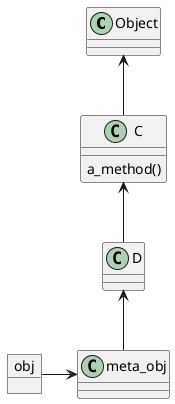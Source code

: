 @startuml

class Object
class C {
 a_method()
}
class D
class meta_obj
object obj

obj -ri-> meta_obj
meta_obj -up-> D
D -up-> C
C -up-> Object

@enduml
